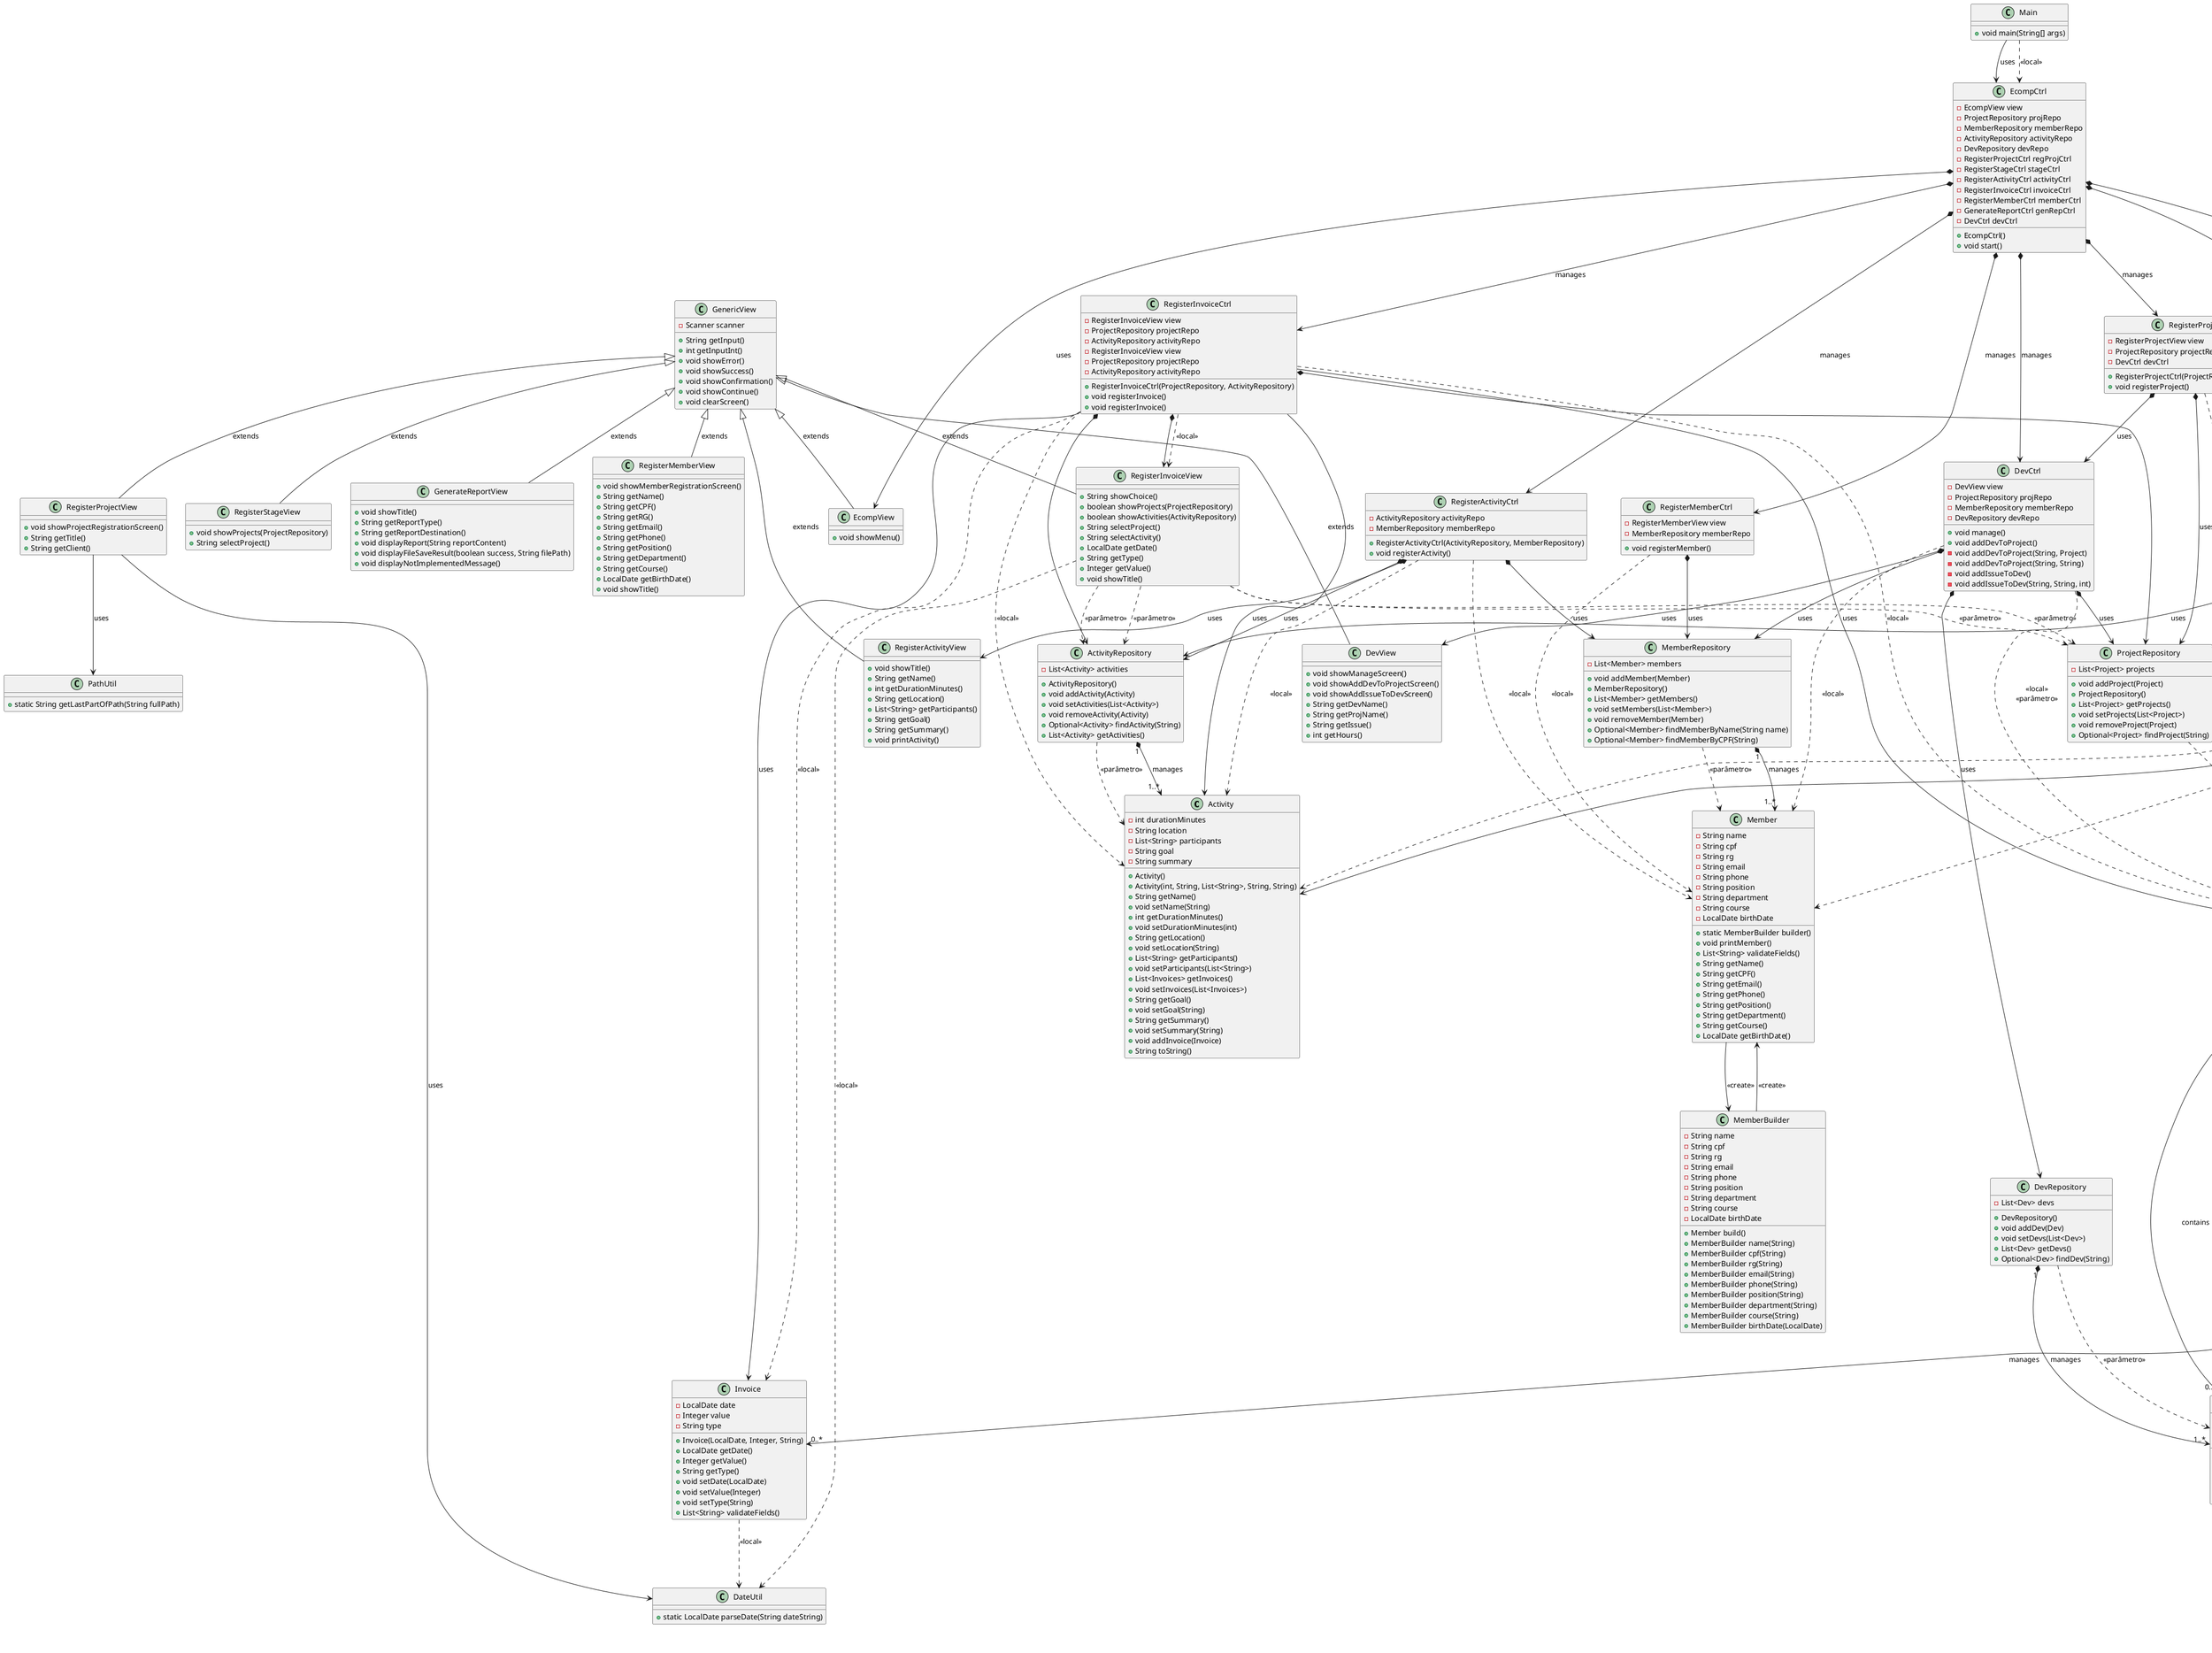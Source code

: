 @startuml
class Activity {
    - int durationMinutes
    - String location
    - List<String> participants
    - String goal
    - String summary
    + Activity()
    + Activity(int, String, List<String>, String, String)
    + String getName()
    + void setName(String)
    + int getDurationMinutes()
    + void setDurationMinutes(int)
    + String getLocation()
    + void setLocation(String)
    + List<String> getParticipants()
    + void setParticipants(List<String>)
    + List<Invoices> getInvoices()
    + void setInvoices(List<Invoices>)
    + String getGoal()
    + void setGoal(String)
    + String getSummary()
    + void setSummary(String)
    + void addInvoice(Invoice)
    + String toString()
}

class Dev {
    - String proj
    - final Member member
    - Map<String, Integer> issues
    + Dev(Member, String)
    + void addIssue(String, int)
    + void setIssues(Map<String, Integer> issues)
    + Member getMember()
    + Map<String, Integer> getIssues()
}

class Member {
    - String name
    - String cpf
    - String rg
    - String email
    - String phone
    - String position
    - String department
    - String course
    - LocalDate birthDate
    + static MemberBuilder builder()
    + void printMember()
    + List<String> validateFields()
    + String getName()
    + String getCPF()
    + String getEmail()
    + String getPhone()
    + String getPosition()
    + String getDepartment()
    + String getCourse()
    + LocalDate getBirthDate()
}

class MemberBuilder {
    - String name
    - String cpf
    - String rg
    - String email
    - String phone
    - String position
    - String department
    - String course
    - LocalDate birthDate
    + Member build()
    + MemberBuilder name(String)
    + MemberBuilder cpf(String)
    + MemberBuilder rg(String)
    + MemberBuilder email(String)
    + MemberBuilder phone(String)
    + MemberBuilder position(String)
    + MemberBuilder department(String)
    + MemberBuilder course(String)
    + MemberBuilder birthDate(LocalDate)
}

class Project {
    - String title
    - String client
    - LocalDate startDate
    - LocalDate deliveryDeadline
    - String description
    - String contractPDF
    - List<Stage> stages
    - List<Dev> devs
    - List<Invoice> invoices;
    + static ProjectBuilder builder()
    + String getTitle()
    + String getClient()
    + LocalDate getStartDate()
    + LocalDate getDeliveryDeadline()
    + String getDescription()
    + String getContractPDF()
    + List<Stage> getStages()
    + List<Dev> getDevs()
    + List<Invoices> getInvoices()
    + void addDev(Dev)
    + void addStage(Stage)
    + void addInvoice(Invoice)
    + List<String> validateFields()
    + String toString()
}

class ProjectBuilder {
    - String title
    - String client
    - LocalDate startDate
    - LocalDate deliveryDeadline
    - String description
    - String contractPDF
    - List<Stage> stages
    - List<Dev> devs
    - List<Invoice> invoices;
    + ProjectBuilder()
    + ProjectBuilder title(String)
    + ProjectBuilder client(String)
    + ProjectBuilder startDate(LocalDate)
    + ProjectBuilder deliveryDeadline(LocalDate)
    + ProjectBuilder description(String)
    + ProjectBuilder contractPDF(String)
    + ProjectBuilder stages(List<Stage>)
    + ProjectBuilder devs(List<Dev> devs)
    + ProjectBuilder invoices(List<Invoice> invoices)
    + Project build()
}

class Stage {
    - String schedule
    - String status
    + Stage(String, String)
    + static StageBuilder builder()
    + String getSchedule()
    + String getStatus()
    + void setStatus(String)
    + void setSchedule(String)
    + List<String> validateFields()
}

class StageBuilder {
    - String schedule
    - String status
    - StageBuilder()
    + Stage build()
    + StageBuilder schedule(String)
    + StageBuilder status(String)
}

class ActivityRepository {
    - List<Activity> activities
    + ActivityRepository()
    + void addActivity(Activity)
    + void setActivities(List<Activity>)
    + void removeActivity(Activity)
    + Optional<Activity> findActivity(String)
    + List<Activity> getActivities()
}

class DevRepository {
    - List<Dev> devs
    + DevRepository()
    + void addDev(Dev)
    + void setDevs(List<Dev>)
    + List<Dev> getDevs()
    + Optional<Dev> findDev(String)
}

class MemberRepository {
    - List<Member> members
    + void addMember(Member)
    + MemberRepository()
    + List<Member> getMembers()
    + void setMembers(List<Member>)
    + void removeMember(Member)
    + Optional<Member> findMemberByName(String name)
    + Optional<Member> findMemberByCPF(String)
}

class ProjectRepository {
    - List<Project> projects
    + void addProject(Project)
    + ProjectRepository()
    + List<Project> getProjects()
    + void setProjects(List<Project>)
    + void removeProject(Project)
    + Optional<Project> findProject(String)
}

class GenericView {
    - Scanner scanner
    + String getInput()
    + int getInputInt()
    + void showError()
    + void showSuccess()
    + void showConfirmation()
    + void showContinue()
    + void clearScreen()
}

class DevView {
    + void showManageScreen()
    + void showAddDevToProjectScreen()
    + void showAddIssueToDevScreen()
    + String getDevName()
    + String getProjName()
    + String getIssue()
    + int getHours()
}

class EcompView {
    + void showMenu()
}

class RegisterActivityView {
    + void showTitle()
    + String getName()
    + int getDurationMinutes()
    + String getLocation()
    + List<String> getParticipants()
    + String getGoal()
    + String getSummary()
    + void printActivity()
}

class RegisterMemberView {
    + void showMemberRegistrationScreen()
    + String getName()
    + String getCPF()
    + String getRG()
    + String getEmail()
    + String getPhone()
    + String getPosition()
    + String getDepartment()
    + String getCourse()
    + LocalDate getBirthDate()
    + void showTitle()
}

class RegisterProjectView {
    + void showProjectRegistrationScreen()
    + String getTitle()
    + String getClient()
}

class RegisterStageView {
    + void showProjects(ProjectRepository)
    + String selectProject()
}

class DevCtrl {
    - DevView view
    - ProjectRepository projRepo
    - MemberRepository memberRepo
    - DevRepository devRepo
    + void manage()
    + void addDevToProject()
    - void addDevToProject(String, Project)
    - void addDevToProject(String, String)
    - void addIssueToDev()
    - void addIssueToDev(String, String, int)
}

class EcompCtrl {
    - EcompView view
    - ProjectRepository projRepo
    - MemberRepository memberRepo
    - ActivityRepository activityRepo
    - DevRepository devRepo
    - RegisterProjectCtrl regProjCtrl
    - RegisterStageCtrl stageCtrl
    - RegisterActivityCtrl activityCtrl
    - RegisterInvoiceCtrl invoiceCtrl
    - RegisterMemberCtrl memberCtrl
    - GenerateReportCtrl genRepCtrl
    - DevCtrl devCtrl
    + EcompCtrl()
    + void start()
}

class RegisterActivityCtrl {
    - ActivityRepository activityRepo
    - MemberRepository memberRepo
    + RegisterActivityCtrl(ActivityRepository, MemberRepository)
    + void registerActivity()
}

class RegisterInvoiceCtrl {
    - RegisterInvoiceView view
    - ProjectRepository projectRepo
    - ActivityRepository activityRepo
    + RegisterInvoiceCtrl(ProjectRepository, ActivityRepository)
    + void registerInvoice()
}

class RegisterMemberCtrl {
    - RegisterMemberView view
    - MemberRepository memberRepo
    + void registerMember()
}

class RegisterProjectCtrl {
    - RegisterProjectView view
    - ProjectRepository projectRepo
    - DevCtrl devCtrl
    + RegisterProjectCtrl(ProjectRepository, DevCtrl)
    + void registerProject()
}

class RegisterStageCtrl {
    - RegisterStageView view
    - ProjectRepository projectRepo
    + RegisterStageCtrl(ProjectRepository)
    + void registerStage()
}

class Main {
    + void main(String[] args)
}

class GenerateReportCtrl {
    - ProjectRepository projectRepo
    - ActivityRepository activityRepo
    - GenerateReportView view
    + GenerateReportCtrl(ProjectRepository, ActivityRepository)
    + void generateReport()
    - String getProjectReportContent()
    - String getFinancialReportContent()
    - boolean saveReportToFile(String content, String filePath)
}

class RegisterInvoiceCtrl {
    - RegisterInvoiceView view
    - ProjectRepository projectRepo
    - ActivityRepository activityRepo
    + void registerInvoice()
}

class GenerateReportView {
    + void showTitle()
    + String getReportType()
    + String getReportDestination()
    + void displayReport(String reportContent)
    + void displayFileSaveResult(boolean success, String filePath)
    + void displayNotImplementedMessage()
}

class RegisterInvoiceView {
    + String showChoice()
    + boolean showProjects(ProjectRepository)
    + boolean showActivities(ActivityRepository)
    + String selectProject()
    + String selectActivity()
    + LocalDate getDate()
    + String getType()
    + Integer getValue()
    + void showTitle()
}

class Invoice {
    - LocalDate date
    - Integer value
    - String type
    + Invoice(LocalDate, Integer, String)
    + LocalDate getDate()
    + Integer getValue()
    + String getType()
    + void setDate(LocalDate)
    + void setValue(Integer)
    + void setType(String)
    + List<String> validateFields()
}

class DateUtil {
    + static LocalDate parseDate(String dateString)
}

class PathUtil {
    + static String getLastPartOfPath(String fullPath)
}

' Existing Relationships
Main --> EcompCtrl : "uses"
Main ..> EcompCtrl : <<local>>

RegisterInvoiceCtrl ..> RegisterInvoiceView : <<local>>

RegisterInvoiceView ..> ProjectRepository : <<parâmetro>>
RegisterInvoiceView ..> ActivityRepository : <<parâmetro>>
RegisterInvoiceView ..> DateUtil : <<local>>

Invoice ..> DateUtil : <<local>>

Project "1" *--> "0..*" Stage : "contains"
Project "1" *--> "0..*" Dev : "contains"

ActivityRepository "1" *--> "1..*" Activity : "manages"
DevRepository "1" *--> "1..*" Dev : "manages"
MemberRepository "1" *--> "1..*" Member : "manages"
ProjectRepository "1" *--> "1..*" Project : "manages"

GenericView <|-- DevView : "extends"
GenericView <|-- EcompView : "extends"
GenericView <|-- RegisterActivityView : "extends"
GenericView <|-- GenerateReportView : "extends"
GenericView <|-- RegisterInvoiceView : "extends"
GenericView <|-- RegisterMemberView : "extends"
GenericView <|-- RegisterProjectView : "extends"
GenericView <|-- RegisterStageView : "extends"

RegisterProjectView --> DateUtil : "uses"
RegisterProjectView --> PathUtil : "uses"

EcompCtrl *--> RegisterProjectCtrl : "manages"
EcompCtrl *--> RegisterStageCtrl : "manages"
EcompCtrl *--> RegisterActivityCtrl : "manages"
EcompCtrl *--> RegisterInvoiceCtrl : "manages"
EcompCtrl *--> RegisterMemberCtrl : "manages"
EcompCtrl *--> GenerateReportCtrl : "manages"
EcompCtrl *--> DevCtrl : "manages"
EcompCtrl *--> EcompView : "uses"

DevCtrl *--> DevRepository : "uses"
DevCtrl *--> ProjectRepository : "uses"
DevCtrl *--> MemberRepository : "uses" 
DevCtrl *--> DevView : "uses"

RegisterActivityCtrl *--> ActivityRepository : "uses"
RegisterActivityCtrl *--> MemberRepository : "uses"
RegisterActivityCtrl *--> RegisterActivityView : "uses"

RegisterMemberCtrl *--> MemberRepository : "uses"

RegisterProjectCtrl *--> ProjectRepository : "uses"
RegisterProjectCtrl *--> DevCtrl : "uses"

RegisterStageCtrl *--> ProjectRepository : "uses"

Project "1" *--> "0..*" Stage : "contains"
Project "1" *--> "0..*" Dev : "contains"

DevCtrl ..> Project : "<<local>>\n<<parâmetro>>"
DevCtrl ..> Member : "<<local>>"

RegisterProjectCtrl ..> Project : "<<local>>"
RegisterProjectCtrl ..> Dev : "<<local>>"

RegisterStageCtrl ..> Project : "<<local>>"
RegisterStageCtrl ..> Stage : "<<local>>"

RegisterActivityCtrl ..> Activity : "<<local>>"
RegisterActivityCtrl ..> Member: "<<local>>"

RegisterMemberCtrl ..> Member : "<<local>>"
MemberRepository ..> Member : "<<parâmetro>>"
DevRepository ..> Dev : "<<parâmetro>>"
ProjectRepository ..> Project : "<<parâmetro>>"
ActivityRepository ..> Activity : "<<parâmetro>>"

RegisterInvoiceCtrl *--> RegisterInvoiceView
RegisterInvoiceCtrl *--> ProjectRepository
RegisterInvoiceCtrl *--> ActivityRepository

RegisterInvoiceCtrl --> Invoice : "uses"
RegisterInvoiceCtrl --> Activity : "uses"
RegisterInvoiceCtrl --> Project : "uses"

RegisterInvoiceCtrl ..> Invoice : "<<local>>"
RegisterInvoiceCtrl ..> Activity : "<<local>>"
RegisterInvoiceCtrl ..> Project : "<<local>>"

GenerateReportCtrl *--> ProjectRepository : "uses"
GenerateReportCtrl *--> ActivityRepository : "uses"

GenerateReportCtrl --> Stage : "uses"
GenerateReportCtrl --> Dev : "uses" 
GenerateReportCtrl --> Project : "uses"
GenerateReportCtrl --> Activity : "uses"

GenerateReportCtrl ..> Stage : "<<local>>"
GenerateReportCtrl ..> Activity : "<<local>>"
GenerateReportCtrl ..> Project : "<<local>>"
GenerateReportCtrl ..> Dev : "<<local>>"
GenerateReportCtrl ..> Member : "<<local>>"

Project --> ProjectBuilder : "<<create>>"
ProjectBuilder --> Project : "<<creates>>"
ProjectBuilder "1" *--> "0..*" Stage : "manages"
ProjectBuilder "1" *--> "0..*" Dev : "manages"
ProjectBuilder "1" *--> "0..*" Invoice : "manages"

Stage --> StageBuilder : "<<create>>"
StageBuilder --> Stage : "<<create>>"

Member --> MemberBuilder : "<<create>>"
MemberBuilder --> Member : "<<create>>"

RegisterInvoiceView ..> ProjectRepository : "<<parâmetro>>"
RegisterInvoiceView ..> ActivityRepository : "<<parâmetro>>"

@enduml
